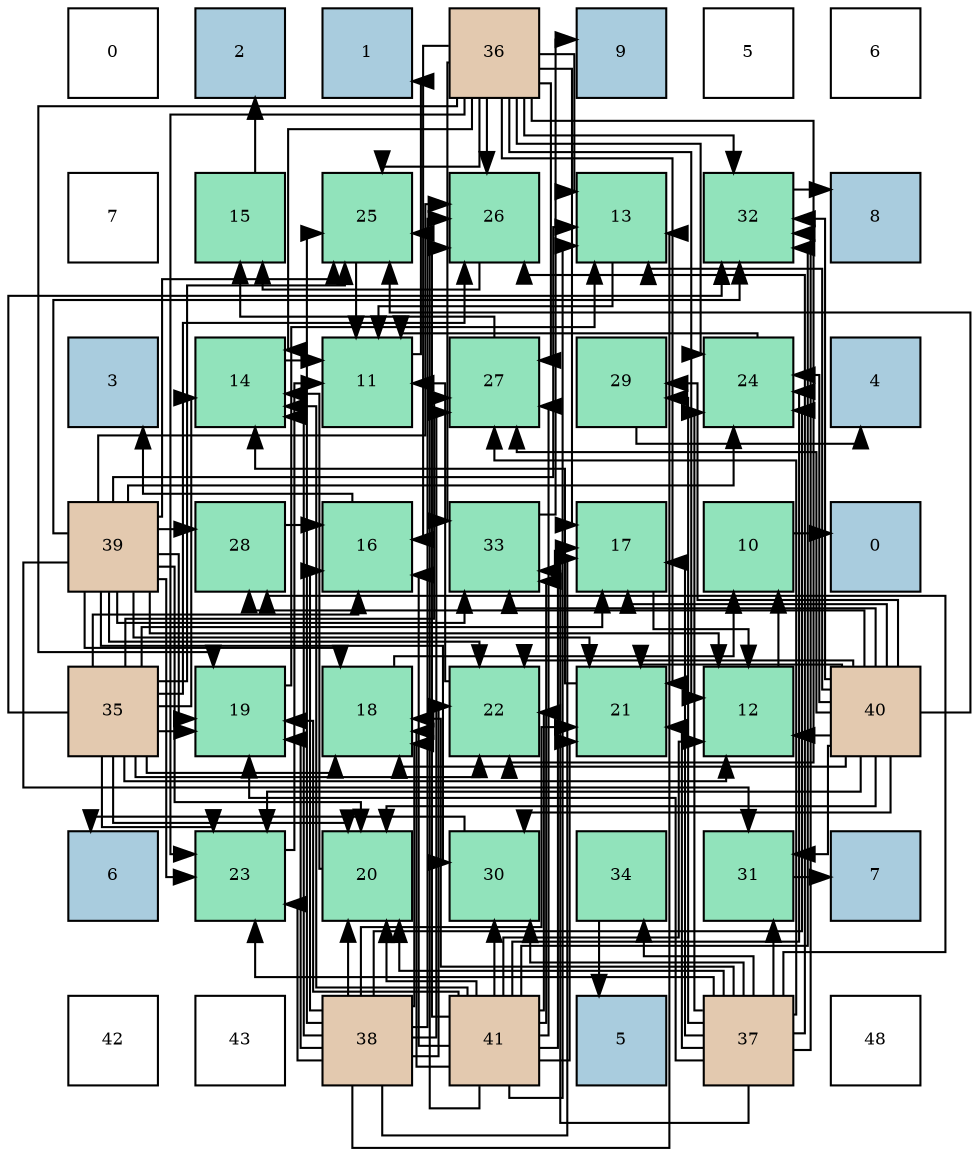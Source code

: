 digraph layout{
 rankdir=TB;
 splines=ortho;
 node [style=filled shape=square fixedsize=true width=0.6];
0[label="0", fontsize=8, fillcolor="#ffffff"];
1[label="2", fontsize=8, fillcolor="#a9ccde"];
2[label="1", fontsize=8, fillcolor="#a9ccde"];
3[label="36", fontsize=8, fillcolor="#e3c9af"];
4[label="9", fontsize=8, fillcolor="#a9ccde"];
5[label="5", fontsize=8, fillcolor="#ffffff"];
6[label="6", fontsize=8, fillcolor="#ffffff"];
7[label="7", fontsize=8, fillcolor="#ffffff"];
8[label="15", fontsize=8, fillcolor="#91e3bb"];
9[label="25", fontsize=8, fillcolor="#91e3bb"];
10[label="26", fontsize=8, fillcolor="#91e3bb"];
11[label="13", fontsize=8, fillcolor="#91e3bb"];
12[label="32", fontsize=8, fillcolor="#91e3bb"];
13[label="8", fontsize=8, fillcolor="#a9ccde"];
14[label="3", fontsize=8, fillcolor="#a9ccde"];
15[label="14", fontsize=8, fillcolor="#91e3bb"];
16[label="11", fontsize=8, fillcolor="#91e3bb"];
17[label="27", fontsize=8, fillcolor="#91e3bb"];
18[label="29", fontsize=8, fillcolor="#91e3bb"];
19[label="24", fontsize=8, fillcolor="#91e3bb"];
20[label="4", fontsize=8, fillcolor="#a9ccde"];
21[label="39", fontsize=8, fillcolor="#e3c9af"];
22[label="28", fontsize=8, fillcolor="#91e3bb"];
23[label="16", fontsize=8, fillcolor="#91e3bb"];
24[label="33", fontsize=8, fillcolor="#91e3bb"];
25[label="17", fontsize=8, fillcolor="#91e3bb"];
26[label="10", fontsize=8, fillcolor="#91e3bb"];
27[label="0", fontsize=8, fillcolor="#a9ccde"];
28[label="35", fontsize=8, fillcolor="#e3c9af"];
29[label="19", fontsize=8, fillcolor="#91e3bb"];
30[label="18", fontsize=8, fillcolor="#91e3bb"];
31[label="22", fontsize=8, fillcolor="#91e3bb"];
32[label="21", fontsize=8, fillcolor="#91e3bb"];
33[label="12", fontsize=8, fillcolor="#91e3bb"];
34[label="40", fontsize=8, fillcolor="#e3c9af"];
35[label="6", fontsize=8, fillcolor="#a9ccde"];
36[label="23", fontsize=8, fillcolor="#91e3bb"];
37[label="20", fontsize=8, fillcolor="#91e3bb"];
38[label="30", fontsize=8, fillcolor="#91e3bb"];
39[label="34", fontsize=8, fillcolor="#91e3bb"];
40[label="31", fontsize=8, fillcolor="#91e3bb"];
41[label="7", fontsize=8, fillcolor="#a9ccde"];
42[label="42", fontsize=8, fillcolor="#ffffff"];
43[label="43", fontsize=8, fillcolor="#ffffff"];
44[label="38", fontsize=8, fillcolor="#e3c9af"];
45[label="41", fontsize=8, fillcolor="#e3c9af"];
46[label="5", fontsize=8, fillcolor="#a9ccde"];
47[label="37", fontsize=8, fillcolor="#e3c9af"];
48[label="48", fontsize=8, fillcolor="#ffffff"];
edge [constraint=false, style=vis];26 -> 27;
16 -> 2;
33 -> 26;
11 -> 16;
15 -> 16;
8 -> 1;
23 -> 14;
25 -> 33;
30 -> 26;
29 -> 11;
37 -> 15;
32 -> 15;
31 -> 16;
36 -> 16;
19 -> 16;
9 -> 16;
10 -> 8;
17 -> 8;
22 -> 23;
18 -> 20;
38 -> 35;
40 -> 41;
12 -> 13;
24 -> 4;
39 -> 46;
28 -> 33;
28 -> 15;
28 -> 23;
28 -> 25;
28 -> 30;
28 -> 29;
28 -> 37;
28 -> 31;
28 -> 36;
28 -> 9;
28 -> 10;
28 -> 17;
28 -> 12;
3 -> 33;
3 -> 11;
3 -> 15;
3 -> 23;
3 -> 25;
3 -> 29;
3 -> 32;
3 -> 31;
3 -> 36;
3 -> 19;
3 -> 9;
3 -> 10;
3 -> 17;
3 -> 12;
3 -> 24;
47 -> 25;
47 -> 30;
47 -> 29;
47 -> 37;
47 -> 32;
47 -> 36;
47 -> 19;
47 -> 10;
47 -> 17;
47 -> 22;
47 -> 18;
47 -> 38;
47 -> 40;
47 -> 12;
47 -> 24;
47 -> 39;
44 -> 11;
44 -> 15;
44 -> 23;
44 -> 25;
44 -> 30;
44 -> 29;
44 -> 37;
44 -> 32;
44 -> 31;
44 -> 36;
44 -> 19;
44 -> 9;
44 -> 10;
44 -> 17;
21 -> 33;
21 -> 11;
21 -> 30;
21 -> 29;
21 -> 37;
21 -> 32;
21 -> 31;
21 -> 36;
21 -> 19;
21 -> 9;
21 -> 10;
21 -> 22;
21 -> 38;
21 -> 40;
21 -> 12;
21 -> 24;
34 -> 33;
34 -> 11;
34 -> 25;
34 -> 30;
34 -> 37;
34 -> 32;
34 -> 31;
34 -> 36;
34 -> 19;
34 -> 9;
34 -> 17;
34 -> 22;
34 -> 18;
34 -> 38;
34 -> 40;
34 -> 12;
34 -> 24;
45 -> 33;
45 -> 11;
45 -> 15;
45 -> 23;
45 -> 25;
45 -> 30;
45 -> 29;
45 -> 37;
45 -> 32;
45 -> 31;
45 -> 19;
45 -> 9;
45 -> 10;
45 -> 17;
45 -> 38;
45 -> 12;
45 -> 24;
edge [constraint=true, style=invis];
0 -> 7 -> 14 -> 21 -> 28 -> 35 -> 42;
1 -> 8 -> 15 -> 22 -> 29 -> 36 -> 43;
2 -> 9 -> 16 -> 23 -> 30 -> 37 -> 44;
3 -> 10 -> 17 -> 24 -> 31 -> 38 -> 45;
4 -> 11 -> 18 -> 25 -> 32 -> 39 -> 46;
5 -> 12 -> 19 -> 26 -> 33 -> 40 -> 47;
6 -> 13 -> 20 -> 27 -> 34 -> 41 -> 48;
rank = same {0 -> 1 -> 2 -> 3 -> 4 -> 5 -> 6};
rank = same {7 -> 8 -> 9 -> 10 -> 11 -> 12 -> 13};
rank = same {14 -> 15 -> 16 -> 17 -> 18 -> 19 -> 20};
rank = same {21 -> 22 -> 23 -> 24 -> 25 -> 26 -> 27};
rank = same {28 -> 29 -> 30 -> 31 -> 32 -> 33 -> 34};
rank = same {35 -> 36 -> 37 -> 38 -> 39 -> 40 -> 41};
rank = same {42 -> 43 -> 44 -> 45 -> 46 -> 47 -> 48};
}